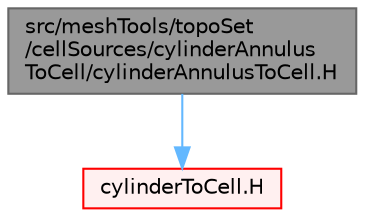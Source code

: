 digraph "src/meshTools/topoSet/cellSources/cylinderAnnulusToCell/cylinderAnnulusToCell.H"
{
 // LATEX_PDF_SIZE
  bgcolor="transparent";
  edge [fontname=Helvetica,fontsize=10,labelfontname=Helvetica,labelfontsize=10];
  node [fontname=Helvetica,fontsize=10,shape=box,height=0.2,width=0.4];
  Node1 [id="Node000001",label="src/meshTools/topoSet\l/cellSources/cylinderAnnulus\lToCell/cylinderAnnulusToCell.H",height=0.2,width=0.4,color="gray40", fillcolor="grey60", style="filled", fontcolor="black",tooltip=" "];
  Node1 -> Node2 [id="edge1_Node000001_Node000002",color="steelblue1",style="solid",tooltip=" "];
  Node2 [id="Node000002",label="cylinderToCell.H",height=0.2,width=0.4,color="red", fillcolor="#FFF0F0", style="filled",URL="$cylinderToCell_8H.html",tooltip=" "];
}
